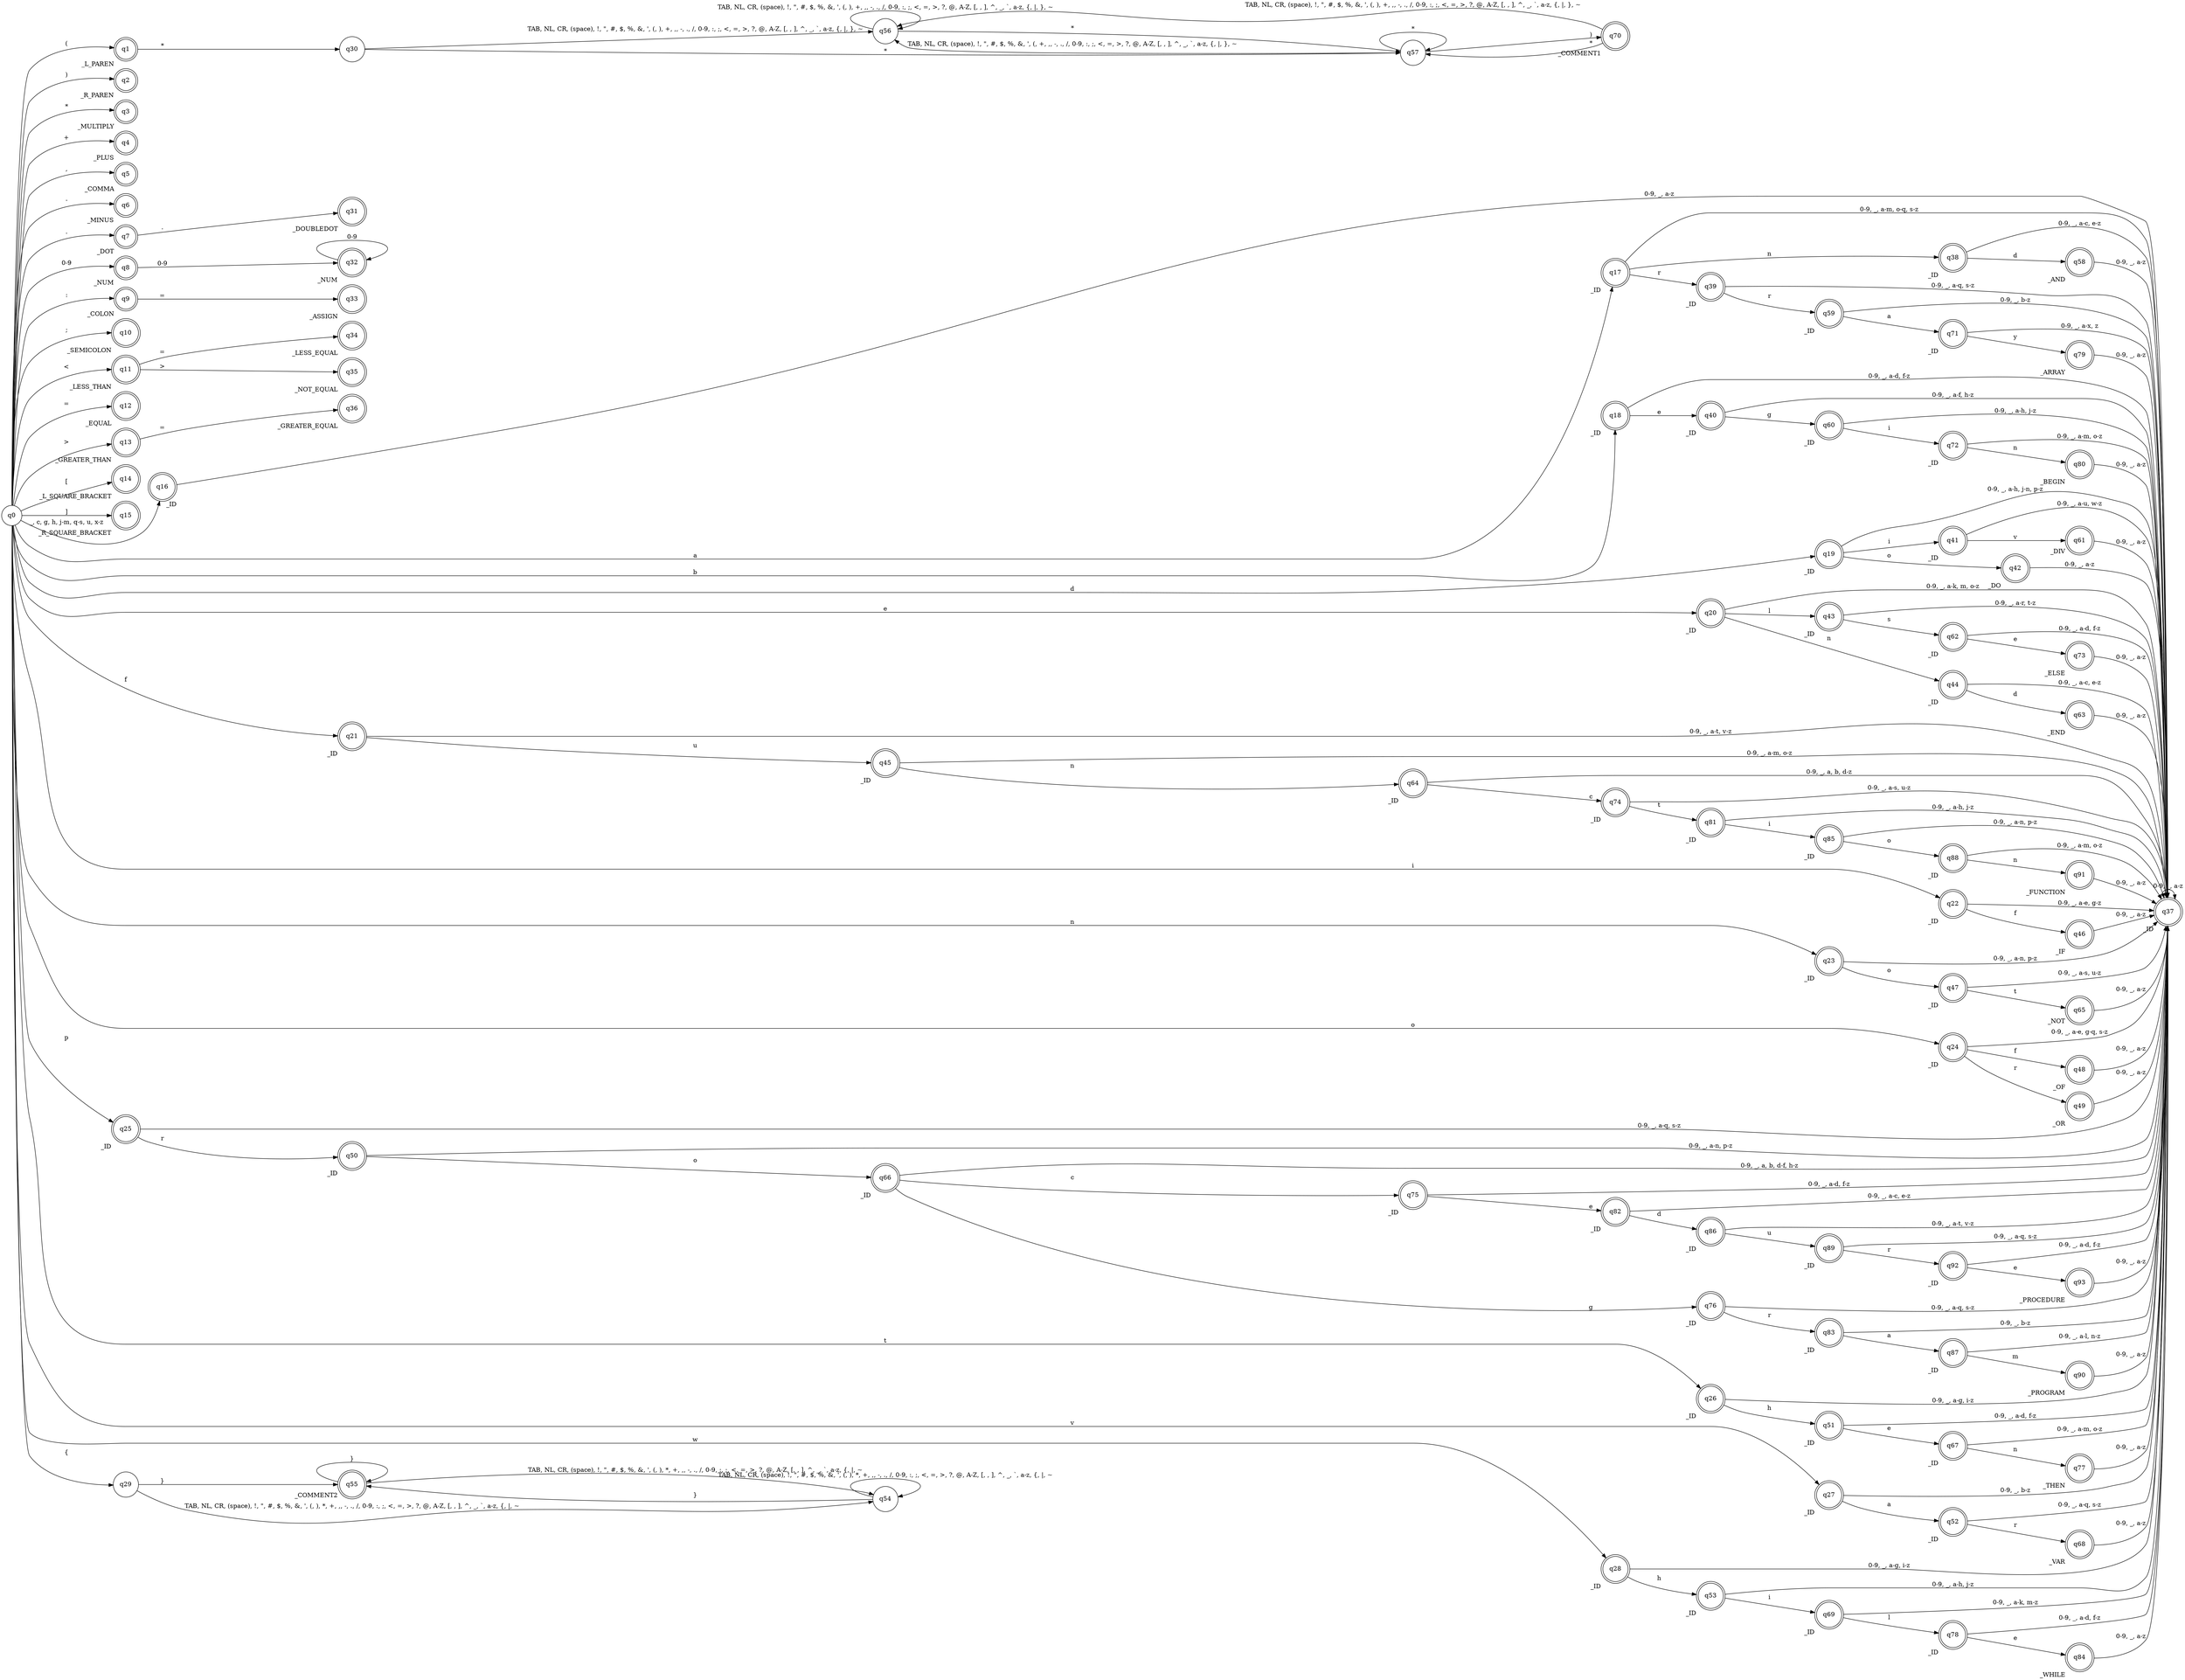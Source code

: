 digraph "Automata" {
	node [shape=circle];
	rankdir=LR;
	q1 [shape=doublecircle, xlabel="_L_PAREN"];
	q2 [shape=doublecircle, xlabel="_R_PAREN"];
	q3 [shape=doublecircle, xlabel="_MULTIPLY"];
	q4 [shape=doublecircle, xlabel="_PLUS"];
	q5 [shape=doublecircle, xlabel="_COMMA"];
	q6 [shape=doublecircle, xlabel="_MINUS"];
	q7 [shape=doublecircle, xlabel="_DOT"];
	q8 [shape=doublecircle, xlabel="_NUM"];
	q9 [shape=doublecircle, xlabel="_COLON"];
	q10 [shape=doublecircle, xlabel="_SEMICOLON"];
	q11 [shape=doublecircle, xlabel="_LESS_THAN"];
	q12 [shape=doublecircle, xlabel="_EQUAL"];
	q13 [shape=doublecircle, xlabel="_GREATER_THAN"];
	q14 [shape=doublecircle, xlabel="_L_SQUARE_BRACKET"];
	q15 [shape=doublecircle, xlabel="_R_SQUARE_BRACKET"];
	q16 [shape=doublecircle, xlabel="_ID"];
	q17 [shape=doublecircle, xlabel="_ID"];
	q18 [shape=doublecircle, xlabel="_ID"];
	q19 [shape=doublecircle, xlabel="_ID"];
	q20 [shape=doublecircle, xlabel="_ID"];
	q21 [shape=doublecircle, xlabel="_ID"];
	q22 [shape=doublecircle, xlabel="_ID"];
	q23 [shape=doublecircle, xlabel="_ID"];
	q24 [shape=doublecircle, xlabel="_ID"];
	q25 [shape=doublecircle, xlabel="_ID"];
	q26 [shape=doublecircle, xlabel="_ID"];
	q27 [shape=doublecircle, xlabel="_ID"];
	q28 [shape=doublecircle, xlabel="_ID"];
	q31 [shape=doublecircle, xlabel="_DOUBLEDOT"];
	q32 [shape=doublecircle, xlabel="_NUM"];
	q33 [shape=doublecircle, xlabel="_ASSIGN"];
	q34 [shape=doublecircle, xlabel="_LESS_EQUAL"];
	q35 [shape=doublecircle, xlabel="_NOT_EQUAL"];
	q36 [shape=doublecircle, xlabel="_GREATER_EQUAL"];
	q37 [shape=doublecircle, xlabel="_ID"];
	q38 [shape=doublecircle, xlabel="_ID"];
	q39 [shape=doublecircle, xlabel="_ID"];
	q40 [shape=doublecircle, xlabel="_ID"];
	q41 [shape=doublecircle, xlabel="_ID"];
	q42 [shape=doublecircle, xlabel="_DO"];
	q43 [shape=doublecircle, xlabel="_ID"];
	q44 [shape=doublecircle, xlabel="_ID"];
	q45 [shape=doublecircle, xlabel="_ID"];
	q46 [shape=doublecircle, xlabel="_IF"];
	q47 [shape=doublecircle, xlabel="_ID"];
	q48 [shape=doublecircle, xlabel="_OF"];
	q49 [shape=doublecircle, xlabel="_OR"];
	q50 [shape=doublecircle, xlabel="_ID"];
	q51 [shape=doublecircle, xlabel="_ID"];
	q52 [shape=doublecircle, xlabel="_ID"];
	q53 [shape=doublecircle, xlabel="_ID"];
	q55 [shape=doublecircle, xlabel="_COMMENT2"];
	q58 [shape=doublecircle, xlabel="_AND"];
	q59 [shape=doublecircle, xlabel="_ID"];
	q60 [shape=doublecircle, xlabel="_ID"];
	q61 [shape=doublecircle, xlabel="_DIV"];
	q62 [shape=doublecircle, xlabel="_ID"];
	q63 [shape=doublecircle, xlabel="_END"];
	q64 [shape=doublecircle, xlabel="_ID"];
	q65 [shape=doublecircle, xlabel="_NOT"];
	q66 [shape=doublecircle, xlabel="_ID"];
	q67 [shape=doublecircle, xlabel="_ID"];
	q68 [shape=doublecircle, xlabel="_VAR"];
	q69 [shape=doublecircle, xlabel="_ID"];
	q70 [shape=doublecircle, xlabel="_COMMENT1"];
	q71 [shape=doublecircle, xlabel="_ID"];
	q72 [shape=doublecircle, xlabel="_ID"];
	q73 [shape=doublecircle, xlabel="_ELSE"];
	q74 [shape=doublecircle, xlabel="_ID"];
	q75 [shape=doublecircle, xlabel="_ID"];
	q76 [shape=doublecircle, xlabel="_ID"];
	q77 [shape=doublecircle, xlabel="_THEN"];
	q78 [shape=doublecircle, xlabel="_ID"];
	q79 [shape=doublecircle, xlabel="_ARRAY"];
	q80 [shape=doublecircle, xlabel="_BEGIN"];
	q81 [shape=doublecircle, xlabel="_ID"];
	q82 [shape=doublecircle, xlabel="_ID"];
	q83 [shape=doublecircle, xlabel="_ID"];
	q84 [shape=doublecircle, xlabel="_WHILE"];
	q85 [shape=doublecircle, xlabel="_ID"];
	q86 [shape=doublecircle, xlabel="_ID"];
	q87 [shape=doublecircle, xlabel="_ID"];
	q88 [shape=doublecircle, xlabel="_ID"];
	q89 [shape=doublecircle, xlabel="_ID"];
	q90 [shape=doublecircle, xlabel="_PROGRAM"];
	q91 [shape=doublecircle, xlabel="_FUNCTION"];
	q92 [shape=doublecircle, xlabel="_ID"];
	q93 [shape=doublecircle, xlabel="_PROCEDURE"];
	q0 -> q1 [label="("];
	q0 -> q2 [label=")"];
	q0 -> q3 [label="*"];
	q0 -> q4 [label="+"];
	q0 -> q5 [label=","];
	q0 -> q6 [label="-"];
	q0 -> q7 [label="."];
	q0 -> q8 [label="0-9"];
	q0 -> q9 [label=":"];
	q0 -> q10 [label=";"];
	q0 -> q11 [label="<"];
	q0 -> q12 [label="="];
	q0 -> q13 [label=">"];
	q0 -> q14 [label="["];
	q0 -> q15 [label="]"];
	q0 -> q16 [label="_, c, g, h, j-m, q-s, u, x-z"];
	q0 -> q17 [label="a"];
	q0 -> q18 [label="b"];
	q0 -> q19 [label="d"];
	q0 -> q20 [label="e"];
	q0 -> q21 [label="f"];
	q0 -> q22 [label="i"];
	q0 -> q23 [label="n"];
	q0 -> q24 [label="o"];
	q0 -> q25 [label="p"];
	q0 -> q26 [label="t"];
	q0 -> q27 [label="v"];
	q0 -> q28 [label="w"];
	q0 -> q29 [label="{"];
	q1 -> q30 [label="*"];
	q7 -> q31 [label="."];
	q8 -> q32 [label="0-9"];
	q9 -> q33 [label="="];
	q11 -> q34 [label="="];
	q11 -> q35 [label=">"];
	q13 -> q36 [label="="];
	q16 -> q37 [label="0-9, _, a-z"];
	q17 -> q37 [label="0-9, _, a-m, o-q, s-z"];
	q17 -> q38 [label="n"];
	q17 -> q39 [label="r"];
	q18 -> q37 [label="0-9, _, a-d, f-z"];
	q18 -> q40 [label="e"];
	q19 -> q37 [label="0-9, _, a-h, j-n, p-z"];
	q19 -> q41 [label="i"];
	q19 -> q42 [label="o"];
	q20 -> q37 [label="0-9, _, a-k, m, o-z"];
	q20 -> q43 [label="l"];
	q20 -> q44 [label="n"];
	q21 -> q37 [label="0-9, _, a-t, v-z"];
	q21 -> q45 [label="u"];
	q22 -> q37 [label="0-9, _, a-e, g-z"];
	q22 -> q46 [label="f"];
	q23 -> q37 [label="0-9, _, a-n, p-z"];
	q23 -> q47 [label="o"];
	q24 -> q37 [label="0-9, _, a-e, g-q, s-z"];
	q24 -> q48 [label="f"];
	q24 -> q49 [label="r"];
	q25 -> q37 [label="0-9, _, a-q, s-z"];
	q25 -> q50 [label="r"];
	q26 -> q37 [label="0-9, _, a-g, i-z"];
	q26 -> q51 [label="h"];
	q27 -> q37 [label="0-9, _, b-z"];
	q27 -> q52 [label="a"];
	q28 -> q37 [label="0-9, _, a-g, i-z"];
	q28 -> q53 [label="h"];
	q29 -> q54 [label="TAB, NL, CR, (space), !, \", #, $, %, &, ', (, ), *, +, ,, -, ., /, 0-9, :, ;, <, =, >, ?, @, A-Z, [, \, ], ^, _, `, a-z, {, |, ~"];
	q29 -> q55 [label="}"];
	q30 -> q56 [label="TAB, NL, CR, (space), !, \", #, $, %, &, ', (, ), +, ,, -, ., /, 0-9, :, ;, <, =, >, ?, @, A-Z, [, \, ], ^, _, `, a-z, {, |, }, ~"];
	q30 -> q57 [label="*"];
	q32 -> q32 [label="0-9"];
	q37 -> q37 [label="0-9, _, a-z"];
	q38 -> q37 [label="0-9, _, a-c, e-z"];
	q38 -> q58 [label="d"];
	q39 -> q37 [label="0-9, _, a-q, s-z"];
	q39 -> q59 [label="r"];
	q40 -> q37 [label="0-9, _, a-f, h-z"];
	q40 -> q60 [label="g"];
	q41 -> q37 [label="0-9, _, a-u, w-z"];
	q41 -> q61 [label="v"];
	q42 -> q37 [label="0-9, _, a-z"];
	q43 -> q37 [label="0-9, _, a-r, t-z"];
	q43 -> q62 [label="s"];
	q44 -> q37 [label="0-9, _, a-c, e-z"];
	q44 -> q63 [label="d"];
	q45 -> q37 [label="0-9, _, a-m, o-z"];
	q45 -> q64 [label="n"];
	q46 -> q37 [label="0-9, _, a-z"];
	q47 -> q37 [label="0-9, _, a-s, u-z"];
	q47 -> q65 [label="t"];
	q48 -> q37 [label="0-9, _, a-z"];
	q49 -> q37 [label="0-9, _, a-z"];
	q50 -> q37 [label="0-9, _, a-n, p-z"];
	q50 -> q66 [label="o"];
	q51 -> q37 [label="0-9, _, a-d, f-z"];
	q51 -> q67 [label="e"];
	q52 -> q37 [label="0-9, _, a-q, s-z"];
	q52 -> q68 [label="r"];
	q53 -> q37 [label="0-9, _, a-h, j-z"];
	q53 -> q69 [label="i"];
	q54 -> q54 [label="TAB, NL, CR, (space), !, \", #, $, %, &, ', (, ), *, +, ,, -, ., /, 0-9, :, ;, <, =, >, ?, @, A-Z, [, \, ], ^, _, `, a-z, {, |, ~"];
	q54 -> q55 [label="}"];
	q55 -> q54 [label="TAB, NL, CR, (space), !, \", #, $, %, &, ', (, ), *, +, ,, -, ., /, 0-9, :, ;, <, =, >, ?, @, A-Z, [, \, ], ^, _, `, a-z, {, |, ~"];
	q55 -> q55 [label="}"];
	q56 -> q56 [label="TAB, NL, CR, (space), !, \", #, $, %, &, ', (, ), +, ,, -, ., /, 0-9, :, ;, <, =, >, ?, @, A-Z, [, \, ], ^, _, `, a-z, {, |, }, ~"];
	q56 -> q57 [label="*"];
	q57 -> q56 [label="TAB, NL, CR, (space), !, \", #, $, %, &, ', (, +, ,, -, ., /, 0-9, :, ;, <, =, >, ?, @, A-Z, [, \, ], ^, _, `, a-z, {, |, }, ~"];
	q57 -> q70 [label=")"];
	q57 -> q57 [label="*"];
	q58 -> q37 [label="0-9, _, a-z"];
	q59 -> q37 [label="0-9, _, b-z"];
	q59 -> q71 [label="a"];
	q60 -> q37 [label="0-9, _, a-h, j-z"];
	q60 -> q72 [label="i"];
	q61 -> q37 [label="0-9, _, a-z"];
	q62 -> q37 [label="0-9, _, a-d, f-z"];
	q62 -> q73 [label="e"];
	q63 -> q37 [label="0-9, _, a-z"];
	q64 -> q37 [label="0-9, _, a, b, d-z"];
	q64 -> q74 [label="c"];
	q65 -> q37 [label="0-9, _, a-z"];
	q66 -> q37 [label="0-9, _, a, b, d-f, h-z"];
	q66 -> q75 [label="c"];
	q66 -> q76 [label="g"];
	q67 -> q37 [label="0-9, _, a-m, o-z"];
	q67 -> q77 [label="n"];
	q68 -> q37 [label="0-9, _, a-z"];
	q69 -> q37 [label="0-9, _, a-k, m-z"];
	q69 -> q78 [label="l"];
	q70 -> q56 [label="TAB, NL, CR, (space), !, \", #, $, %, &, ', (, ), +, ,, -, ., /, 0-9, :, ;, <, =, >, ?, @, A-Z, [, \, ], ^, _, `, a-z, {, |, }, ~"];
	q70 -> q57 [label="*"];
	q71 -> q37 [label="0-9, _, a-x, z"];
	q71 -> q79 [label="y"];
	q72 -> q37 [label="0-9, _, a-m, o-z"];
	q72 -> q80 [label="n"];
	q73 -> q37 [label="0-9, _, a-z"];
	q74 -> q37 [label="0-9, _, a-s, u-z"];
	q74 -> q81 [label="t"];
	q75 -> q37 [label="0-9, _, a-d, f-z"];
	q75 -> q82 [label="e"];
	q76 -> q37 [label="0-9, _, a-q, s-z"];
	q76 -> q83 [label="r"];
	q77 -> q37 [label="0-9, _, a-z"];
	q78 -> q37 [label="0-9, _, a-d, f-z"];
	q78 -> q84 [label="e"];
	q79 -> q37 [label="0-9, _, a-z"];
	q80 -> q37 [label="0-9, _, a-z"];
	q81 -> q37 [label="0-9, _, a-h, j-z"];
	q81 -> q85 [label="i"];
	q82 -> q37 [label="0-9, _, a-c, e-z"];
	q82 -> q86 [label="d"];
	q83 -> q37 [label="0-9, _, b-z"];
	q83 -> q87 [label="a"];
	q84 -> q37 [label="0-9, _, a-z"];
	q85 -> q37 [label="0-9, _, a-n, p-z"];
	q85 -> q88 [label="o"];
	q86 -> q37 [label="0-9, _, a-t, v-z"];
	q86 -> q89 [label="u"];
	q87 -> q37 [label="0-9, _, a-l, n-z"];
	q87 -> q90 [label="m"];
	q88 -> q37 [label="0-9, _, a-m, o-z"];
	q88 -> q91 [label="n"];
	q89 -> q37 [label="0-9, _, a-q, s-z"];
	q89 -> q92 [label="r"];
	q90 -> q37 [label="0-9, _, a-z"];
	q91 -> q37 [label="0-9, _, a-z"];
	q92 -> q37 [label="0-9, _, a-d, f-z"];
	q92 -> q93 [label="e"];
	q93 -> q37 [label="0-9, _, a-z"];
}
